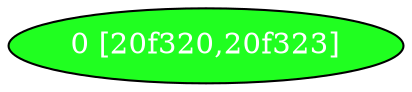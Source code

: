 diGraph libnss3{
	libnss3_0  [style=filled fillcolor="#20FF20" fontcolor="#ffffff" shape=oval label="0 [20f320,20f323]"]


}